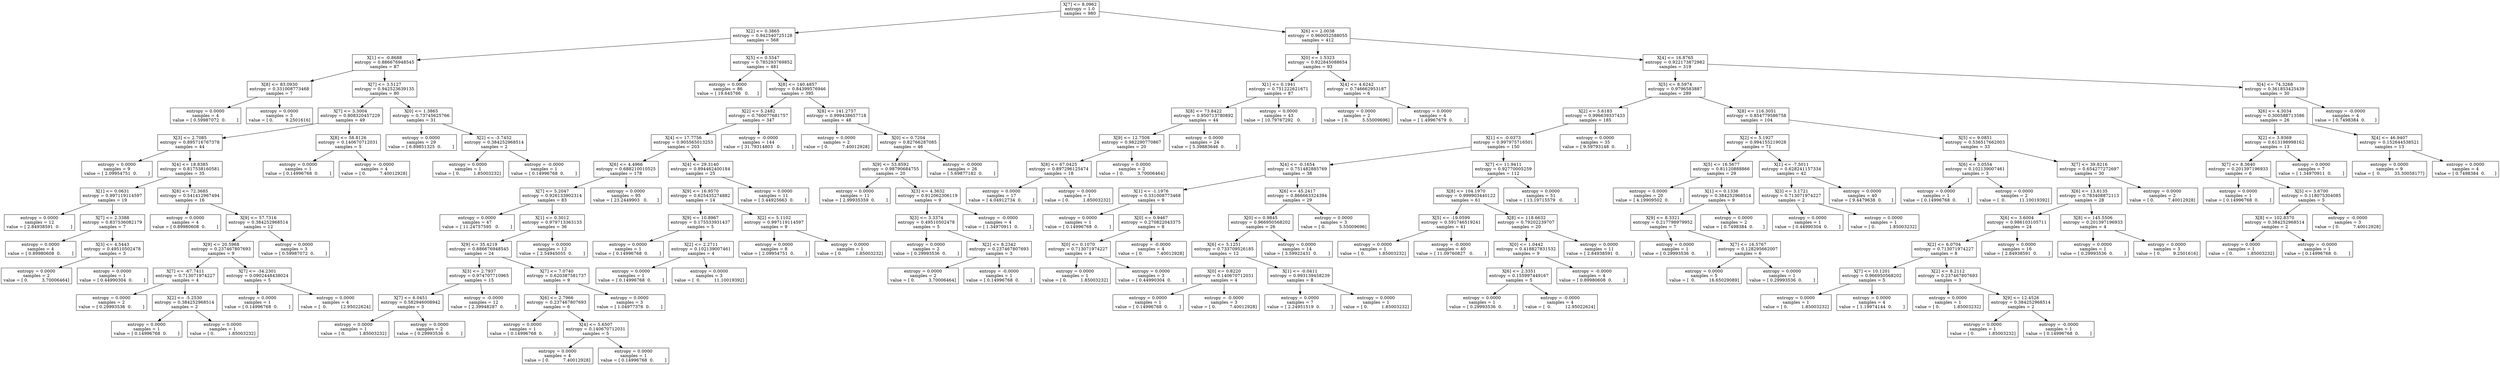 digraph Tree {
0 [label="X[7] <= 8.0962\nentropy = 1.0\nsamples = 980", shape="box"] ;
1 [label="X[2] <= 0.3865\nentropy = 0.942540725128\nsamples = 568", shape="box"] ;
0 -> 1 ;
2 [label="X[1] <= -0.8688\nentropy = 0.886676948545\nsamples = 87", shape="box"] ;
1 -> 2 ;
3 [label="X[8] <= 83.0930\nentropy = 0.331008773468\nsamples = 7", shape="box"] ;
2 -> 3 ;
4 [label="entropy = 0.0000\nsamples = 4\nvalue = [ 0.59987072  0.        ]", shape="box"] ;
3 -> 4 ;
5 [label="entropy = 0.0000\nsamples = 3\nvalue = [ 0.         9.2501616]", shape="box"] ;
3 -> 5 ;
6 [label="X[7] <= 3.5127\nentropy = 0.942523639135\nsamples = 80", shape="box"] ;
2 -> 6 ;
7 [label="X[7] <= 3.3004\nentropy = 0.808320457229\nsamples = 49", shape="box"] ;
6 -> 7 ;
8 [label="X[3] <= 2.7085\nentropy = 0.895716767378\nsamples = 44", shape="box"] ;
7 -> 8 ;
9 [label="entropy = 0.0000\nsamples = 9\nvalue = [ 2.09954751  0.        ]", shape="box"] ;
8 -> 9 ;
10 [label="X[4] <= 18.8385\nentropy = 0.817538160581\nsamples = 35", shape="box"] ;
8 -> 10 ;
11 [label="X[1] <= 0.0631\nentropy = 0.997119114597\nsamples = 19", shape="box"] ;
10 -> 11 ;
12 [label="entropy = 0.0000\nsamples = 12\nvalue = [ 2.84938591  0.        ]", shape="box"] ;
11 -> 12 ;
13 [label="X[7] <= 2.3388\nentropy = 0.837536082179\nsamples = 7", shape="box"] ;
11 -> 13 ;
14 [label="entropy = 0.0000\nsamples = 4\nvalue = [ 0.89980608  0.        ]", shape="box"] ;
13 -> 14 ;
15 [label="X[3] <= 4.5443\nentropy = 0.49510502478\nsamples = 3", shape="box"] ;
13 -> 15 ;
16 [label="entropy = 0.0000\nsamples = 2\nvalue = [ 0.          3.70006464]", shape="box"] ;
15 -> 16 ;
17 [label="entropy = 0.0000\nsamples = 1\nvalue = [ 0.44990304  0.        ]", shape="box"] ;
15 -> 17 ;
18 [label="X[8] <= 72.3685\nentropy = 0.541412967494\nsamples = 16", shape="box"] ;
10 -> 18 ;
19 [label="entropy = 0.0000\nsamples = 4\nvalue = [ 0.89980608  0.        ]", shape="box"] ;
18 -> 19 ;
20 [label="X[9] <= 57.7316\nentropy = 0.384252968514\nsamples = 12", shape="box"] ;
18 -> 20 ;
21 [label="X[9] <= 20.5968\nentropy = 0.237467807693\nsamples = 9", shape="box"] ;
20 -> 21 ;
22 [label="X[7] <= -67.7411\nentropy = 0.713071974227\nsamples = 4", shape="box"] ;
21 -> 22 ;
23 [label="entropy = 0.0000\nsamples = 2\nvalue = [ 0.29993536  0.        ]", shape="box"] ;
22 -> 23 ;
24 [label="X[2] <= -5.2530\nentropy = 0.384252968514\nsamples = 2", shape="box"] ;
22 -> 24 ;
25 [label="entropy = 0.0000\nsamples = 1\nvalue = [ 0.14996768  0.        ]", shape="box"] ;
24 -> 25 ;
26 [label="entropy = 0.0000\nsamples = 1\nvalue = [ 0.          1.85003232]", shape="box"] ;
24 -> 26 ;
27 [label="X[7] <= -34.2301\nentropy = 0.0902448438024\nsamples = 5", shape="box"] ;
21 -> 27 ;
28 [label="entropy = 0.0000\nsamples = 1\nvalue = [ 0.14996768  0.        ]", shape="box"] ;
27 -> 28 ;
29 [label="entropy = 0.0000\nsamples = 4\nvalue = [  0.          12.95022624]", shape="box"] ;
27 -> 29 ;
30 [label="entropy = 0.0000\nsamples = 3\nvalue = [ 0.59987072  0.        ]", shape="box"] ;
20 -> 30 ;
31 [label="X[8] <= 58.8126\nentropy = 0.140670712031\nsamples = 5", shape="box"] ;
7 -> 31 ;
32 [label="entropy = 0.0000\nsamples = 1\nvalue = [ 0.14996768  0.        ]", shape="box"] ;
31 -> 32 ;
33 [label="entropy = -0.0000\nsamples = 4\nvalue = [ 0.          7.40012928]", shape="box"] ;
31 -> 33 ;
34 [label="X[0] <= 1.3865\nentropy = 0.73745625766\nsamples = 31", shape="box"] ;
6 -> 34 ;
35 [label="entropy = 0.0000\nsamples = 29\nvalue = [ 6.89851325  0.        ]", shape="box"] ;
34 -> 35 ;
36 [label="X[2] <= -3.7452\nentropy = 0.384252968514\nsamples = 2", shape="box"] ;
34 -> 36 ;
37 [label="entropy = 0.0000\nsamples = 1\nvalue = [ 0.          1.85003232]", shape="box"] ;
36 -> 37 ;
38 [label="entropy = -0.0000\nsamples = 1\nvalue = [ 0.14996768  0.        ]", shape="box"] ;
36 -> 38 ;
39 [label="X[5] <= 0.5547\nentropy = 0.785293769852\nsamples = 481", shape="box"] ;
1 -> 39 ;
40 [label="entropy = 0.0000\nsamples = 86\nvalue = [ 19.645766   0.      ]", shape="box"] ;
39 -> 40 ;
41 [label="X[8] <= 140.4857\nentropy = 0.84399576946\nsamples = 395", shape="box"] ;
39 -> 41 ;
42 [label="X[2] <= 5.2482\nentropy = 0.760077681757\nsamples = 347", shape="box"] ;
41 -> 42 ;
43 [label="X[4] <= 17.7756\nentropy = 0.905565013253\nsamples = 203", shape="box"] ;
42 -> 43 ;
44 [label="X[6] <= 4.4966\nentropy = 0.688210010525\nsamples = 178", shape="box"] ;
43 -> 44 ;
45 [label="X[7] <= 5.2047\nentropy = 0.926133902314\nsamples = 83", shape="box"] ;
44 -> 45 ;
46 [label="entropy = 0.0000\nsamples = 47\nvalue = [ 11.24757595   0.        ]", shape="box"] ;
45 -> 46 ;
47 [label="X[1] <= 0.3012\nentropy = 0.979713363133\nsamples = 36", shape="box"] ;
45 -> 47 ;
48 [label="X[9] <= 35.4219\nentropy = 0.886676948545\nsamples = 24", shape="box"] ;
47 -> 48 ;
49 [label="X[3] <= 2.7937\nentropy = 0.974707710965\nsamples = 15", shape="box"] ;
48 -> 49 ;
50 [label="X[7] <= 6.0451\nentropy = 0.582946008942\nsamples = 3", shape="box"] ;
49 -> 50 ;
51 [label="entropy = 0.0000\nsamples = 1\nvalue = [ 0.          1.85003232]", shape="box"] ;
50 -> 51 ;
52 [label="entropy = 0.0000\nsamples = 2\nvalue = [ 0.29993536  0.        ]", shape="box"] ;
50 -> 52 ;
53 [label="entropy = -0.0000\nsamples = 12\nvalue = [ 2.39948287  0.        ]", shape="box"] ;
49 -> 53 ;
54 [label="X[7] <= 7.0740\nentropy = 0.620387581737\nsamples = 9", shape="box"] ;
48 -> 54 ;
55 [label="X[6] <= 2.7966\nentropy = 0.237467807693\nsamples = 6", shape="box"] ;
54 -> 55 ;
56 [label="entropy = 0.0000\nsamples = 1\nvalue = [ 0.14996768  0.        ]", shape="box"] ;
55 -> 56 ;
57 [label="X[4] <= 5.6507\nentropy = 0.140670712031\nsamples = 5", shape="box"] ;
55 -> 57 ;
58 [label="entropy = 0.0000\nsamples = 4\nvalue = [ 0.          7.40012928]", shape="box"] ;
57 -> 58 ;
59 [label="entropy = 0.0000\nsamples = 1\nvalue = [ 0.14996768  0.        ]", shape="box"] ;
57 -> 59 ;
60 [label="entropy = 0.0000\nsamples = 3\nvalue = [ 1.04977376  0.        ]", shape="box"] ;
54 -> 60 ;
61 [label="entropy = 0.0000\nsamples = 12\nvalue = [ 2.54945055  0.        ]", shape="box"] ;
47 -> 61 ;
62 [label="entropy = 0.0000\nsamples = 95\nvalue = [ 23.2449903   0.       ]", shape="box"] ;
44 -> 62 ;
63 [label="X[4] <= 29.3140\nentropy = 0.894462400184\nsamples = 25", shape="box"] ;
43 -> 63 ;
64 [label="X[9] <= 16.9570\nentropy = 0.625435274882\nsamples = 14", shape="box"] ;
63 -> 64 ;
65 [label="X[9] <= 10.8967\nentropy = 0.175533931437\nsamples = 5", shape="box"] ;
64 -> 65 ;
66 [label="entropy = 0.0000\nsamples = 1\nvalue = [ 0.14996768  0.        ]", shape="box"] ;
65 -> 66 ;
67 [label="X[2] <= 2.2711\nentropy = 0.102139007461\nsamples = 4", shape="box"] ;
65 -> 67 ;
68 [label="entropy = 0.0000\nsamples = 1\nvalue = [ 0.14996768  0.        ]", shape="box"] ;
67 -> 68 ;
69 [label="entropy = 0.0000\nsamples = 3\nvalue = [  0.          11.10019392]", shape="box"] ;
67 -> 69 ;
70 [label="X[2] <= 5.1102\nentropy = 0.997119114597\nsamples = 9", shape="box"] ;
64 -> 70 ;
71 [label="entropy = 0.0000\nsamples = 8\nvalue = [ 2.09954751  0.        ]", shape="box"] ;
70 -> 71 ;
72 [label="entropy = 0.0000\nsamples = 1\nvalue = [ 0.          1.85003232]", shape="box"] ;
70 -> 72 ;
73 [label="entropy = 0.0000\nsamples = 11\nvalue = [ 3.44925663  0.        ]", shape="box"] ;
63 -> 73 ;
74 [label="entropy = -0.0000\nsamples = 144\nvalue = [ 31.79314803   0.        ]", shape="box"] ;
42 -> 74 ;
75 [label="X[8] <= 141.2757\nentropy = 0.999438657718\nsamples = 48", shape="box"] ;
41 -> 75 ;
76 [label="entropy = 0.0000\nsamples = 2\nvalue = [ 0.          7.40012928]", shape="box"] ;
75 -> 76 ;
77 [label="X[0] <= 0.7204\nentropy = 0.82766287085\nsamples = 46", shape="box"] ;
75 -> 77 ;
78 [label="X[9] <= 53.8592\nentropy = 0.98790684755\nsamples = 20", shape="box"] ;
77 -> 78 ;
79 [label="entropy = 0.0000\nsamples = 11\nvalue = [ 2.99935359  0.        ]", shape="box"] ;
78 -> 79 ;
80 [label="X[3] <= 4.3632\nentropy = 0.912062306119\nsamples = 9", shape="box"] ;
78 -> 80 ;
81 [label="X[3] <= 3.3374\nentropy = 0.49510502478\nsamples = 5", shape="box"] ;
80 -> 81 ;
82 [label="entropy = 0.0000\nsamples = 2\nvalue = [ 0.29993536  0.        ]", shape="box"] ;
81 -> 82 ;
83 [label="X[2] <= 8.2342\nentropy = 0.237467807693\nsamples = 3", shape="box"] ;
81 -> 83 ;
84 [label="entropy = 0.0000\nsamples = 2\nvalue = [ 0.          3.70006464]", shape="box"] ;
83 -> 84 ;
85 [label="entropy = -0.0000\nsamples = 1\nvalue = [ 0.14996768  0.        ]", shape="box"] ;
83 -> 85 ;
86 [label="entropy = -0.0000\nsamples = 4\nvalue = [ 1.34970911  0.        ]", shape="box"] ;
80 -> 86 ;
87 [label="entropy = -0.0000\nsamples = 26\nvalue = [ 5.69877182  0.        ]", shape="box"] ;
77 -> 87 ;
88 [label="X[6] <= 2.0038\nentropy = 0.960052588055\nsamples = 412", shape="box"] ;
0 -> 88 ;
89 [label="X[0] <= 1.5323\nentropy = 0.922845088654\nsamples = 93", shape="box"] ;
88 -> 89 ;
90 [label="X[1] <= 0.1941\nentropy = 0.751222621671\nsamples = 87", shape="box"] ;
89 -> 90 ;
91 [label="X[8] <= 73.8422\nentropy = 0.950713780892\nsamples = 44", shape="box"] ;
90 -> 91 ;
92 [label="X[9] <= 12.7508\nentropy = 0.982290770867\nsamples = 20", shape="box"] ;
91 -> 92 ;
93 [label="X[8] <= 67.0425\nentropy = 0.897296125474\nsamples = 18", shape="box"] ;
92 -> 93 ;
94 [label="entropy = 0.0000\nsamples = 17\nvalue = [ 4.04912734  0.        ]", shape="box"] ;
93 -> 94 ;
95 [label="entropy = 0.0000\nsamples = 1\nvalue = [ 0.          1.85003232]", shape="box"] ;
93 -> 95 ;
96 [label="entropy = 0.0000\nsamples = 2\nvalue = [ 0.          3.70006464]", shape="box"] ;
92 -> 96 ;
97 [label="entropy = 0.0000\nsamples = 24\nvalue = [ 5.39883646  0.        ]", shape="box"] ;
91 -> 97 ;
98 [label="entropy = 0.0000\nsamples = 43\nvalue = [ 10.79767292   0.        ]", shape="box"] ;
90 -> 98 ;
99 [label="X[4] <= 4.6242\nentropy = 0.746662953187\nsamples = 6", shape="box"] ;
89 -> 99 ;
100 [label="entropy = 0.0000\nsamples = 2\nvalue = [ 0.          5.55009696]", shape="box"] ;
99 -> 100 ;
101 [label="entropy = 0.0000\nsamples = 4\nvalue = [ 1.49967679  0.        ]", shape="box"] ;
99 -> 101 ;
102 [label="X[4] <= 16.8765\nentropy = 0.922173872982\nsamples = 319", shape="box"] ;
88 -> 102 ;
103 [label="X[5] <= 8.5974\nentropy = 0.9796583887\nsamples = 289", shape="box"] ;
102 -> 103 ;
104 [label="X[2] <= 5.6183\nentropy = 0.996639337433\nsamples = 185", shape="box"] ;
103 -> 104 ;
105 [label="X[1] <= -0.0373\nentropy = 0.997975716501\nsamples = 150", shape="box"] ;
104 -> 105 ;
106 [label="X[4] <= -0.1654\nentropy = 0.751482885769\nsamples = 38", shape="box"] ;
105 -> 106 ;
107 [label="X[1] <= -1.1976\nentropy = 0.331008773468\nsamples = 9", shape="box"] ;
106 -> 107 ;
108 [label="entropy = 0.0000\nsamples = 1\nvalue = [ 0.14996768  0.        ]", shape="box"] ;
107 -> 108 ;
109 [label="X[0] <= 0.9467\nentropy = 0.270822043375\nsamples = 8", shape="box"] ;
107 -> 109 ;
110 [label="X[0] <= 0.1070\nentropy = 0.713071974227\nsamples = 4", shape="box"] ;
109 -> 110 ;
111 [label="entropy = 0.0000\nsamples = 1\nvalue = [ 0.          1.85003232]", shape="box"] ;
110 -> 111 ;
112 [label="entropy = 0.0000\nsamples = 3\nvalue = [ 0.44990304  0.        ]", shape="box"] ;
110 -> 112 ;
113 [label="entropy = -0.0000\nsamples = 4\nvalue = [ 0.          7.40012928]", shape="box"] ;
109 -> 113 ;
114 [label="X[6] <= 45.2417\nentropy = 0.866663324394\nsamples = 29", shape="box"] ;
106 -> 114 ;
115 [label="X[0] <= 0.9845\nentropy = 0.966950568202\nsamples = 26", shape="box"] ;
114 -> 115 ;
116 [label="X[6] <= 5.1251\nentropy = 0.733709526185\nsamples = 12", shape="box"] ;
115 -> 116 ;
117 [label="X[0] <= 0.8220\nentropy = 0.140670712031\nsamples = 4", shape="box"] ;
116 -> 117 ;
118 [label="entropy = 0.0000\nsamples = 1\nvalue = [ 0.14996768  0.        ]", shape="box"] ;
117 -> 118 ;
119 [label="entropy = -0.0000\nsamples = 3\nvalue = [ 0.          7.40012928]", shape="box"] ;
117 -> 119 ;
120 [label="X[1] <= -0.0411\nentropy = 0.993139458239\nsamples = 8", shape="box"] ;
116 -> 120 ;
121 [label="entropy = 0.0000\nsamples = 7\nvalue = [ 2.24951519  0.        ]", shape="box"] ;
120 -> 121 ;
122 [label="entropy = 0.0000\nsamples = 1\nvalue = [ 0.          1.85003232]", shape="box"] ;
120 -> 122 ;
123 [label="entropy = 0.0000\nsamples = 14\nvalue = [ 3.59922431  0.        ]", shape="box"] ;
115 -> 123 ;
124 [label="entropy = 0.0000\nsamples = 3\nvalue = [ 0.          5.55009696]", shape="box"] ;
114 -> 124 ;
125 [label="X[7] <= 11.9411\nentropy = 0.92770005259\nsamples = 112", shape="box"] ;
105 -> 125 ;
126 [label="X[8] <= 104.1970\nentropy = 0.999903440122\nsamples = 61", shape="box"] ;
125 -> 126 ;
127 [label="X[5] <= -19.0599\nentropy = 0.591746519241\nsamples = 41", shape="box"] ;
126 -> 127 ;
128 [label="entropy = 0.0000\nsamples = 1\nvalue = [ 0.          1.85003232]", shape="box"] ;
127 -> 128 ;
129 [label="entropy = -0.0000\nsamples = 40\nvalue = [ 11.09760827   0.        ]", shape="box"] ;
127 -> 129 ;
130 [label="X[8] <= 118.6632\nentropy = 0.79202239707\nsamples = 20", shape="box"] ;
126 -> 130 ;
131 [label="X[0] <= 1.0442\nentropy = 0.418827831532\nsamples = 9", shape="box"] ;
130 -> 131 ;
132 [label="X[6] <= 2.3351\nentropy = 0.155997449167\nsamples = 5", shape="box"] ;
131 -> 132 ;
133 [label="entropy = 0.0000\nsamples = 1\nvalue = [ 0.29993536  0.        ]", shape="box"] ;
132 -> 133 ;
134 [label="entropy = -0.0000\nsamples = 4\nvalue = [  0.          12.95022624]", shape="box"] ;
132 -> 134 ;
135 [label="entropy = -0.0000\nsamples = 4\nvalue = [ 0.89980608  0.        ]", shape="box"] ;
131 -> 135 ;
136 [label="entropy = 0.0000\nsamples = 11\nvalue = [ 2.84938591  0.        ]", shape="box"] ;
130 -> 136 ;
137 [label="entropy = 0.0000\nsamples = 51\nvalue = [ 13.19715579   0.        ]", shape="box"] ;
125 -> 137 ;
138 [label="entropy = 0.0000\nsamples = 35\nvalue = [ 9.59793148  0.        ]", shape="box"] ;
104 -> 138 ;
139 [label="X[8] <= 116.3051\nentropy = 0.854779586758\nsamples = 104", shape="box"] ;
103 -> 139 ;
140 [label="X[2] <= 5.1927\nentropy = 0.994155219028\nsamples = 71", shape="box"] ;
139 -> 140 ;
141 [label="X[5] <= 16.5677\nentropy = 0.81120888866\nsamples = 29", shape="box"] ;
140 -> 141 ;
142 [label="entropy = 0.0000\nsamples = 20\nvalue = [ 4.19909502  0.        ]", shape="box"] ;
141 -> 142 ;
143 [label="X[1] <= 0.1336\nentropy = 0.384252968514\nsamples = 9", shape="box"] ;
141 -> 143 ;
144 [label="X[9] <= 8.3321\nentropy = 0.217798979952\nsamples = 7", shape="box"] ;
143 -> 144 ;
145 [label="entropy = 0.0000\nsamples = 1\nvalue = [ 0.29993536  0.        ]", shape="box"] ;
144 -> 145 ;
146 [label="X[7] <= 16.5767\nentropy = 0.128295662007\nsamples = 6", shape="box"] ;
144 -> 146 ;
147 [label="entropy = 0.0000\nsamples = 5\nvalue = [  0.          16.65029089]", shape="box"] ;
146 -> 147 ;
148 [label="entropy = 0.0000\nsamples = 1\nvalue = [ 0.29993536  0.        ]", shape="box"] ;
146 -> 148 ;
149 [label="entropy = 0.0000\nsamples = 2\nvalue = [ 0.7498384  0.       ]", shape="box"] ;
143 -> 149 ;
150 [label="X[1] <= -7.5011\nentropy = 0.628241157334\nsamples = 42", shape="box"] ;
140 -> 150 ;
151 [label="X[3] <= 3.1721\nentropy = 0.713071974227\nsamples = 2", shape="box"] ;
150 -> 151 ;
152 [label="entropy = 0.0000\nsamples = 1\nvalue = [ 0.44990304  0.        ]", shape="box"] ;
151 -> 152 ;
153 [label="entropy = 0.0000\nsamples = 1\nvalue = [ 0.          1.85003232]", shape="box"] ;
151 -> 153 ;
154 [label="entropy = 0.0000\nsamples = 40\nvalue = [ 9.4479638  0.       ]", shape="box"] ;
150 -> 154 ;
155 [label="X[5] <= 9.0851\nentropy = 0.536517662003\nsamples = 33", shape="box"] ;
139 -> 155 ;
156 [label="X[6] <= 3.0554\nentropy = 0.102139007461\nsamples = 3", shape="box"] ;
155 -> 156 ;
157 [label="entropy = 0.0000\nsamples = 1\nvalue = [ 0.14996768  0.        ]", shape="box"] ;
156 -> 157 ;
158 [label="entropy = 0.0000\nsamples = 2\nvalue = [  0.          11.10019392]", shape="box"] ;
156 -> 158 ;
159 [label="X[7] <= 39.8216\nentropy = 0.654277272697\nsamples = 30", shape="box"] ;
155 -> 159 ;
160 [label="X[6] <= 13.6135\nentropy = 0.783408872113\nsamples = 28", shape="box"] ;
159 -> 160 ;
161 [label="X[6] <= 3.6004\nentropy = 0.986103105711\nsamples = 24", shape="box"] ;
160 -> 161 ;
162 [label="X[2] <= 6.0704\nentropy = 0.713071974227\nsamples = 8", shape="box"] ;
161 -> 162 ;
163 [label="X[7] <= 10.1201\nentropy = 0.966950568202\nsamples = 5", shape="box"] ;
162 -> 163 ;
164 [label="entropy = 0.0000\nsamples = 1\nvalue = [ 0.          1.85003232]", shape="box"] ;
163 -> 164 ;
165 [label="entropy = 0.0000\nsamples = 4\nvalue = [ 1.19974144  0.        ]", shape="box"] ;
163 -> 165 ;
166 [label="X[2] <= 8.2112\nentropy = 0.237467807693\nsamples = 3", shape="box"] ;
162 -> 166 ;
167 [label="entropy = 0.0000\nsamples = 1\nvalue = [ 0.          1.85003232]", shape="box"] ;
166 -> 167 ;
168 [label="X[9] <= 12.4526\nentropy = 0.384252968514\nsamples = 2", shape="box"] ;
166 -> 168 ;
169 [label="entropy = 0.0000\nsamples = 1\nvalue = [ 0.          1.85003232]", shape="box"] ;
168 -> 169 ;
170 [label="entropy = -0.0000\nsamples = 1\nvalue = [ 0.14996768  0.        ]", shape="box"] ;
168 -> 170 ;
171 [label="entropy = 0.0000\nsamples = 16\nvalue = [ 2.84938591  0.        ]", shape="box"] ;
161 -> 171 ;
172 [label="X[8] <= 145.5506\nentropy = 0.201397196933\nsamples = 4", shape="box"] ;
160 -> 172 ;
173 [label="entropy = 0.0000\nsamples = 1\nvalue = [ 0.29993536  0.        ]", shape="box"] ;
172 -> 173 ;
174 [label="entropy = 0.0000\nsamples = 3\nvalue = [ 0.         9.2501616]", shape="box"] ;
172 -> 174 ;
175 [label="entropy = 0.0000\nsamples = 2\nvalue = [ 0.          7.40012928]", shape="box"] ;
159 -> 175 ;
176 [label="X[4] <= 74.3268\nentropy = 0.361853425439\nsamples = 30", shape="box"] ;
102 -> 176 ;
177 [label="X[6] <= 4.3034\nentropy = 0.300588713586\nsamples = 26", shape="box"] ;
176 -> 177 ;
178 [label="X[2] <= 3.9369\nentropy = 0.613198998162\nsamples = 13", shape="box"] ;
177 -> 178 ;
179 [label="X[7] <= 8.3640\nentropy = 0.201397196933\nsamples = 6", shape="box"] ;
178 -> 179 ;
180 [label="entropy = 0.0000\nsamples = 1\nvalue = [ 0.14996768  0.        ]", shape="box"] ;
179 -> 180 ;
181 [label="X[5] <= 3.6700\nentropy = 0.118075304085\nsamples = 5", shape="box"] ;
179 -> 181 ;
182 [label="X[8] <= 102.8370\nentropy = 0.384252968514\nsamples = 2", shape="box"] ;
181 -> 182 ;
183 [label="entropy = 0.0000\nsamples = 1\nvalue = [ 0.          1.85003232]", shape="box"] ;
182 -> 183 ;
184 [label="entropy = -0.0000\nsamples = 1\nvalue = [ 0.14996768  0.        ]", shape="box"] ;
182 -> 184 ;
185 [label="entropy = -0.0000\nsamples = 3\nvalue = [ 0.          7.40012928]", shape="box"] ;
181 -> 185 ;
186 [label="entropy = 0.0000\nsamples = 7\nvalue = [ 1.34970911  0.        ]", shape="box"] ;
178 -> 186 ;
187 [label="X[4] <= 46.9407\nentropy = 0.152644538521\nsamples = 13", shape="box"] ;
177 -> 187 ;
188 [label="entropy = 0.0000\nsamples = 9\nvalue = [  0.          33.30058177]", shape="box"] ;
187 -> 188 ;
189 [label="entropy = 0.0000\nsamples = 4\nvalue = [ 0.7498384  0.       ]", shape="box"] ;
187 -> 189 ;
190 [label="entropy = -0.0000\nsamples = 4\nvalue = [ 0.7498384  0.       ]", shape="box"] ;
176 -> 190 ;
}